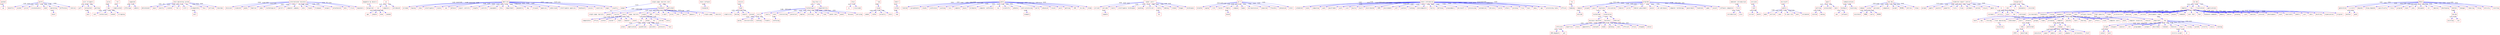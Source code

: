 strict digraph  {
	packed	 [color=red,
		fontname=courier,
		shape=box];
	go	 [color=red,
		fontname=courier,
		shape=box];
	packed -> go	 [color=blue,
		xlabel=0.03];
	worth	 [color=red,
		fontname=courier,
		shape=box];
	benefits	 [color=red,
		fontname=courier,
		shape=box];
	worth -> benefits	 [color=blue,
		xlabel=0.01];
	normal	 [color=red,
		fontname=courier,
		shape=box];
	worth -> normal	 [color=blue,
		xlabel=0.01];
	price	 [color=red,
		fontname=courier,
		shape=box];
	worth -> price	 [color=blue,
		xlabel=0.01];
	inconvenience	 [color=red,
		fontname=courier,
		shape=box];
	worth -> inconvenience	 [color=blue,
		xlabel=0.01];
	hand	 [color=red,
		fontname=courier,
		shape=box];
	worth -> hand	 [color=blue,
		xlabel=0.01];
	operating	 [color=red,
		fontname=courier,
		shape=box];
	worth -> operating	 [color=blue,
		xlabel=0.02];
	difference	 [color=red,
		fontname=courier,
		shape=box];
	worth -> difference	 [color=blue,
		xlabel=0.08];
	realize	 [color=red,
		fontname=courier,
		shape=box];
	worth -> realize	 [color=blue,
		xlabel=0.01];
	never	 [color=red,
		fontname=courier,
		shape=box];
	operating -> never	 [color=blue,
		xlabel=0.01];
	"wire strippers"	 [color=red,
		fontname=courier,
		shape=box];
	gift	 [color=red,
		fontname=courier,
		shape=box];
	"wire strippers" -> gift	 [color=blue,
		xlabel=0.01];
	presented	 [color=red,
		fontname=courier,
		shape=box];
	"wire strippers" -> presented	 [color=blue,
		xlabel=0.08];
	parting	 [color=red,
		fontname=courier,
		shape=box];
	"wire strippers" -> parting	 [color=blue,
		xlabel=0.01];
	pair	 [color=red,
		fontname=courier,
		shape=box];
	presented -> pair	 [color=blue,
		xlabel=0.06];
	wires	 [color=red,
		fontname=courier,
		shape=box];
	day	 [color=red,
		fontname=courier,
		shape=box];
	wires -> day	 [color=blue,
		xlabel=0.06];
	end	 [color=red,
		fontname=courier,
		shape=box];
	day -> end	 [color=blue,
		xlabel=0.04];
	technicians	 [color=red,
		fontname=courier,
		shape=box];
	day -> technicians	 [color=blue,
		xlabel=0.06];
	looked	 [color=red,
		fontname=courier,
		shape=box];
	day -> looked	 [color=blue,
		xlabel=0.05];
	stripping	 [color=red,
		fontname=courier,
		shape=box];
	day -> stripping	 [color=blue,
		xlabel=0.05];
	lot	 [color=red,
		fontname=courier,
		shape=box];
	complicated	 [color=red,
		fontname=courier,
		shape=box];
	lot -> complicated	 [color=blue,
		xlabel=0.07];
	supposed	 [color=red,
		fontname=courier,
		shape=box];
	offerings	 [color=red,
		fontname=courier,
		shape=box];
	supposed -> offerings	 [color=blue,
		xlabel=0.06];
	adhere	 [color=red,
		fontname=courier,
		shape=box];
	supposed -> adhere	 [color=blue,
		xlabel=0.07];
	"disk operating system"	 [color=red,
		fontname=courier,
		shape=box];
	determinant	 [color=red,
		fontname=courier,
		shape=box];
	"disk operating system" -> determinant	 [color=blue,
		xlabel=0.01];
	main	 [color=red,
		fontname=courier,
		shape=box];
	"disk operating system" -> main	 [color=blue,
		xlabel=0.1];
	mostly	 [color=red,
		fontname=courier,
		shape=box];
	"disk operating system" -> mostly	 [color=blue,
		xlabel=0.01];
	created	 [color=red,
		fontname=courier,
		shape=box];
	"disk operating system" -> created	 [color=blue,
		xlabel=0.01];
	"''let's"	 [color=red,
		fontname=courier,
		shape=box];
	"disk operating system" -> "''let's"	 [color=blue,
		xlabel=0.01];
	"life's"	 [color=red,
		fontname=courier,
		shape=box];
	"disk operating system" -> "life's"	 [color=blue,
		xlabel=0.01];
	incompatible	 [color=red,
		fontname=courier,
		shape=box];
	"disk operating system" -> incompatible	 [color=blue,
		xlabel=0.1];
	face	 [color=red,
		fontname=courier,
		shape=box];
	"disk operating system" -> face	 [color=blue,
		xlabel=0.01];
	william	 [color=red,
		fontname=courier,
		shape=box];
	"disk operating system" -> william	 [color=blue,
		xlabel=0.01];
	chairman	 [color=red,
		fontname=courier,
		shape=box];
	"disk operating system" -> chairman	 [color=blue,
		xlabel=0.01];
	well	 [color=red,
		fontname=courier,
		shape=box];
	incompatible -> well	 [color=blue,
		xlabel=0.03];
	"international business"	 [color=red,
		fontname=courier,
		shape=box];
	division	 [color=red,
		fontname=courier,
		shape=box];
	"international business" -> division	 [color=blue,
		xlabel=0.03];
	tinkered	 [color=red,
		fontname=courier,
		shape=box];
	"international business" -> tinkered	 [color=blue,
		xlabel=0.04];
	weeks	 [color=red,
		fontname=courier,
		shape=box];
	"international business" -> weeks	 [color=blue,
		xlabel=0.02];
	familiar	 [color=red,
		fontname=courier,
		shape=box];
	"international business" -> familiar	 [color=blue,
		xlabel=0.01];
	make	 [color=red,
		fontname=courier,
		shape=box];
	"international business" -> make	 [color=blue,
		xlabel=0.02];
	technological	 [color=red,
		fontname=courier,
		shape=box];
	"international business" -> technological	 [color=blue,
		xlabel=0.01];
	"world's"	 [color=red,
		fontname=courier,
		shape=box];
	"international business" -> "world's"	 [color=blue,
		xlabel=0.02];
	"computer company"	 [color=red,
		fontname=courier,
		shape=box];
	"international business" -> "computer company"	 [color=blue,
		xlabel=0.01];
	tale	 [color=red,
		fontname=courier,
		shape=box];
	"international business" -> tale	 [color=blue,
		xlabel=0.1];
	toyed	 [color=red,
		fontname=courier,
		shape=box];
	"international business" -> toyed	 [color=blue,
		xlabel=0.04];
	firepower	 [color=red,
		fontname=courier,
		shape=box];
	"international business" -> firepower	 [color=blue,
		xlabel=0.01];
	largest	 [color=red,
		fontname=courier,
		shape=box];
	"international business" -> largest	 [color=blue,
		xlabel=0.01];
	volunteered	 [color=red,
		fontname=courier,
		shape=box];
	"international business" -> volunteered	 [color=blue,
		xlabel=0.05];
	whir	 [color=red,
		fontname=courier,
		shape=box];
	"international business" -> whir	 [color=blue,
		xlabel=0.01];
	click	 [color=red,
		fontname=courier,
		shape=box];
	"international business" -> click	 [color=blue,
		xlabel=0.1];
	engineers	 [color=red,
		fontname=courier,
		shape=box];
	"international business" -> engineers	 [color=blue,
		xlabel=0.01];
	"megabite by david e"	 [color=red,
		fontname=courier,
		shape=box];
	bulgarian	 [color=red,
		fontname=courier,
		shape=box];
	"megabite by david e" -> bulgarian	 [color=blue,
		xlabel=0.11];
	pc	 [color=red,
		fontname=courier,
		shape=box];
	six	 [color=red,
		fontname=courier,
		shape=box];
	pc -> six	 [color=blue,
		xlabel=0.07];
	computers	 [color=red,
		fontname=courier,
		shape=box];
	pc -> computers	 [color=blue,
		xlabel=0.01];
	introduced	 [color=red,
		fontname=courier,
		shape=box];
	pc -> introduced	 [color=blue,
		xlabel=0.01];
	ago	 [color=red,
		fontname=courier,
		shape=box];
	six -> ago	 [color=blue,
		xlabel=0.07];
	people	 [color=red,
		fontname=courier,
		shape=box];
	six -> people	 [color=blue,
		xlabel=0.04];
	know	 [color=red,
		fontname=courier,
		shape=box];
	six -> know	 [color=blue,
		xlabel=0.06];
	needed	 [color=red,
		fontname=courier,
		shape=box];
	six -> needed	 [color=blue,
		xlabel=0.05];
	american	 [color=red,
		fontname=courier,
		shape=box];
	already	 [color=red,
		fontname=courier,
		shape=box];
	american -> already	 [color=blue,
		xlabel=0.02];
	hoping	 [color=red,
		fontname=courier,
		shape=box];
	american -> hoping	 [color=blue,
		xlabel=0.02];
	show	 [color=red,
		fontname=courier,
		shape=box];
	american -> show	 [color=blue,
		xlabel=0.02];
	intelligence	 [color=red,
		fontname=courier,
		shape=box];
	american -> intelligence	 [color=blue,
		xlabel=0.06];
	states	 [color=red,
		fontname=courier,
		shape=box];
	american -> states	 [color=blue,
		xlabel=0.02];
	see	 [color=red,
		fontname=courier,
		shape=box];
	american -> see	 [color=blue,
		xlabel=0.02];
	defense	 [color=red,
		fontname=courier,
		shape=box];
	american -> defense	 [color=blue,
		xlabel=0.03];
	"export controls"	 [color=red,
		fontname=courier,
		shape=box];
	american -> "export controls"	 [color=blue,
		xlabel=0.05];
	lengths	 [color=red,
		fontname=courier,
		shape=box];
	american -> lengths	 [color=blue,
		xlabel=0.03];
	controls	 [color=red,
		fontname=courier,
		shape=box];
	american -> controls	 [color=blue,
		xlabel=0.03];
	equipment	 [color=red,
		fontname=courier,
		shape=box];
	american -> equipment	 [color=blue,
		xlabel=0.03];
	bloc	 [color=red,
		fontname=courier,
		shape=box];
	american -> bloc	 [color=blue,
		xlabel=0.05];
	department	 [color=red,
		fontname=courier,
		shape=box];
	american -> department	 [color=blue,
		xlabel=0.24];
	meanwhile	 [color=red,
		fontname=courier,
		shape=box];
	american -> meanwhile	 [color=blue,
		xlabel=0.02];
	may	 [color=red,
		fontname=courier,
		shape=box];
	american -> may	 [color=blue,
		xlabel=0.04];
	relaxed	 [color=red,
		fontname=courier,
		shape=box];
	american -> relaxed	 [color=blue,
		xlabel=0.14];
	agencies	 [color=red,
		fontname=courier,
		shape=box];
	american -> agencies	 [color=blue,
		xlabel=0.03];
	understand	 [color=red,
		fontname=courier,
		shape=box];
	american -> understand	 [color=blue,
		xlabel=0.03];
	"intelligence agencies"	 [color=red,
		fontname=courier,
		shape=box];
	american -> "intelligence agencies"	 [color=blue,
		xlabel=0.03];
	handiwork	 [color=red,
		fontname=courier,
		shape=box];
	american -> handiwork	 [color=blue,
		xlabel=0.03];
	assess	 [color=red,
		fontname=courier,
		shape=box];
	american -> assess	 [color=blue,
		xlabel=0.03];
	countries	 [color=red,
		fontname=courier,
		shape=box];
	american -> countries	 [color=blue,
		xlabel=0.02];
	eager	 [color=red,
		fontname=courier,
		shape=box];
	american -> eager	 [color=blue,
		xlabel=0.03];
	usually	 [color=red,
		fontname=courier,
		shape=box];
	american -> usually	 [color=blue,
		xlabel=0.02];
	"single page reprints ever"	 [color=red,
		fontname=courier,
		shape=box];
	sanger	 [color=red,
		fontname=courier,
		shape=box];
	"single page reprints ever" -> sanger	 [color=blue,
		xlabel=0.12];
	facebook	 [color=red,
		fontname=courier,
		shape=box];
	"single page reprints ever" -> facebook	 [color=blue,
		xlabel=0.1];
	published	 [color=red,
		fontname=courier,
		shape=box];
	"single page reprints ever" -> published	 [color=blue,
		xlabel=0.09];
	"single page reprints"	 [color=red,
		fontname=courier,
		shape=box];
	sanger -> "single page reprints"	 [color=blue,
		xlabel=0.1];
	google	 [color=red,
		fontname=courier,
		shape=box];
	facebook -> google	 [color=blue,
		xlabel=0.07];
	twitter	 [color=red,
		fontname=courier,
		shape=box];
	facebook -> twitter	 [color=blue,
		xlabel=0.06];
	share	 [color=red,
		fontname=courier,
		shape=box];
	facebook -> share	 [color=blue,
		xlabel=0.08];
	"page reprints"	 [color=red,
		fontname=courier,
		shape=box];
	facebook -> "page reprints"	 [color=blue,
		xlabel=0.07];
	single	 [color=red,
		fontname=courier,
		shape=box];
	facebook -> single	 [color=blue,
		xlabel=0.07];
	1987	 [color=red,
		fontname=courier,
		shape=box];
	facebook -> 1987	 [color=blue,
		xlabel=0.05];
	since	 [color=red,
		fontname=courier,
		shape=box];
	facebook -> since	 [color=blue,
		xlabel=0.04];
	"e-mail"	 [color=red,
		fontname=courier,
		shape=box];
	facebook -> "e-mail"	 [color=blue,
		xlabel=0.05];
	print	 [color=red,
		fontname=courier,
		shape=box];
	facebook -> print	 [color=blue,
		xlabel=0.06];
	ever	 [color=red,
		fontname=courier,
		shape=box];
	facebook -> ever	 [color=blue,
		xlabel=0.06];
	march	 [color=red,
		fontname=courier,
		shape=box];
	facebook -> march	 [color=blue,
		xlabel=0.05];
	appears	 [color=red,
		fontname=courier,
		shape=box];
	facebook -> appears	 [color=blue,
		xlabel=0.01];
	11	 [color=red,
		fontname=courier,
		shape=box];
	facebook -> 11	 [color=blue,
		xlabel=0.05];
	"single page"	 [color=red,
		fontname=courier,
		shape=box];
	facebook -> "single page"	 [color=blue,
		xlabel=0.09];
	reprints	 [color=red,
		fontname=courier,
		shape=box];
	facebook -> reprints	 [color=blue,
		xlabel=0.07];
	compatibles	 [color=red,
		fontname=courier,
		shape=box];
	share -> compatibles	 [color=blue,
		xlabel=0.02];
	office	 [color=red,
		fontname=courier,
		shape=box];
	share -> office	 [color=blue,
		xlabel=0.02];
	within	 [color=red,
		fontname=courier,
		shape=box];
	share -> within	 [color=blue,
		xlabel=0.02];
	"couldn't"	 [color=red,
		fontname=courier,
		shape=box];
	share -> "couldn't"	 [color=blue,
		xlabel=0.01];
	least	 [color=red,
		fontname=courier,
		shape=box];
	share -> least	 [color=blue,
		xlabel=0.01];
	however	 [color=red,
		fontname=courier,
		shape=box];
	share -> however	 [color=blue,
		xlabel=0.01];
	could	 [color=red,
		fontname=courier,
		shape=box];
	share -> could	 [color=blue,
		xlabel=0.01];
	set	 [color=red,
		fontname=courier,
		shape=box];
	single -> set	 [color=blue,
		xlabel=0.01];
	known	 [color=red,
		fontname=courier,
		shape=box];
	single -> known	 [color=blue,
		xlabel=0.07];
	bit	 [color=red,
		fontname=courier,
		shape=box];
	single -> bit	 [color=blue,
		xlabel=0.01];
	called	 [color=red,
		fontname=courier,
		shape=box];
	single -> called	 [color=blue,
		xlabel=0.01];
	every	 [color=red,
		fontname=courier,
		shape=box];
	single -> every	 [color=blue,
		xlabel=0.01];
	"share software"	 [color=red,
		fontname=courier,
		shape=box];
	standards	 [color=red,
		fontname=courier,
		shape=box];
	"share software" -> standards	 [color=blue,
		xlabel=0.09];
	plans	 [color=red,
		fontname=courier,
		shape=box];
	set -> plans	 [color=blue,
		xlabel=0.01];
	application	 [color=red,
		fontname=courier,
		shape=box];
	known -> application	 [color=blue,
		xlabel=0.06];
	guidelines	 [color=red,
		fontname=courier,
		shape=box];
	known -> guidelines	 [color=blue,
		xlabel=0.06];
	possible	 [color=red,
		fontname=courier,
		shape=box];
	known -> possible	 [color=blue,
		xlabel=0.04];
	protocols	 [color=red,
		fontname=courier,
		shape=box];
	known -> protocols	 [color=blue,
		xlabel=0.06];
	last	 [color=red,
		fontname=courier,
		shape=box];
	known -> last	 [color=blue,
		xlabel=0.02];
	insists	 [color=red,
		fontname=courier,
		shape=box];
	high	 [color=red,
		fontname=courier,
		shape=box];
	insists -> high	 [color=blue,
		xlabel=0.05];
	simplicity	 [color=red,
		fontname=courier,
		shape=box];
	high -> simplicity	 [color=blue,
		xlabel=0.05];
	moving	 [color=red,
		fontname=courier,
		shape=box];
	high -> moving	 [color=blue,
		xlabel=0.04];
	toward	 [color=red,
		fontname=courier,
		shape=box];
	high -> toward	 [color=blue,
		xlabel=0.03];
	ground	 [color=red,
		fontname=courier,
		shape=box];
	high -> ground	 [color=blue,
		xlabel=0.05];
	"big blue vs"	 [color=red,
		fontname=courier,
		shape=box];
	technologist	 [color=red,
		fontname=courier,
		shape=box];
	"big blue vs" -> technologist	 [color=blue,
		xlabel=0.01];
	compatibility	 [color=red,
		fontname=courier,
		shape=box];
	"big blue vs" -> compatibility	 [color=blue,
		xlabel=0.12];
	jerry	 [color=red,
		fontname=courier,
		shape=box];
	technologist -> jerry	 [color=blue,
		xlabel=0.08];
	really	 [color=red,
		fontname=courier,
		shape=box];
	technologist -> really	 [color=blue,
		xlabel=0.01];
	even	 [color=red,
		fontname=courier,
		shape=box];
	technologist -> even	 [color=blue,
		xlabel=0.01];
	interesting	 [color=red,
		fontname=courier,
		shape=box];
	technologist -> interesting	 [color=blue,
		xlabel=0.01];
	potential	 [color=red,
		fontname=courier,
		shape=box];
	technologist -> potential	 [color=blue,
		xlabel=0.01];
	kaplan	 [color=red,
		fontname=courier,
		shape=box];
	technologist -> kaplan	 [color=blue,
		xlabel=0.01];
	stifling	 [color=red,
		fontname=courier,
		shape=box];
	technologist -> stifling	 [color=blue,
		xlabel=0.01];
	get	 [color=red,
		fontname=courier,
		shape=box];
	technologist -> get	 [color=blue,
		xlabel=0.01];
	time	 [color=red,
		fontname=courier,
		shape=box];
	technologist -> time	 [color=blue,
		xlabel=0.01];
	"spend time"	 [color=red,
		fontname=courier,
		shape=box];
	technologist -> "spend time"	 [color=blue,
		xlabel=0.01];
	spend	 [color=red,
		fontname=courier,
		shape=box];
	technologist -> spend	 [color=blue,
		xlabel=0.01];
	"''because"	 [color=red,
		fontname=courier,
		shape=box];
	technologist -> "''because"	 [color=blue,
		xlabel=0.01];
	worrying	 [color=red,
		fontname=courier,
		shape=box];
	technologist -> worrying	 [color=blue,
		xlabel=0.01];
	blue	 [color=red,
		fontname=courier,
		shape=box];
	vs	 [color=red,
		fontname=courier,
		shape=box];
	blue -> vs	 [color=blue,
		xlabel=0.07];
	crossroads	 [color=red,
		fontname=courier,
		shape=box];
	blue -> crossroads	 [color=blue,
		xlabel=0.07];
	murky	 [color=red,
		fontname=courier,
		shape=box];
	jerry -> murky	 [color=blue,
		xlabel=0.01];
	distinctions	 [color=red,
		fontname=courier,
		shape=box];
	jerry -> distinctions	 [color=blue,
		xlabel=0.01];
	nothing	 [color=red,
		fontname=courier,
		shape=box];
	jerry -> nothing	 [color=blue,
		xlabel=0.01];
	trouble	 [color=red,
		fontname=courier,
		shape=box];
	jerry -> trouble	 [color=blue,
		xlabel=0.01];
	confusing	 [color=red,
		fontname=courier,
		shape=box];
	even -> confusing	 [color=blue,
		xlabel=0.04];
	"''one"	 [color=red,
		fontname=courier,
		shape=box];
	large	 [color=red,
		fontname=courier,
		shape=box];
	"''one" -> large	 [color=blue,
		xlabel=0.04];
	woman	 [color=red,
		fontname=courier,
		shape=box];
	large -> woman	 [color=blue,
		xlabel=0.06];
	rather	 [color=red,
		fontname=courier,
		shape=box];
	large -> rather	 [color=blue,
		xlabel=0.04];
	actually	 [color=red,
		fontname=courier,
		shape=box];
	large -> actually	 [color=blue,
		xlabel=0.05];
	tools	 [color=red,
		fontname=courier,
		shape=box];
	large -> tools	 [color=blue,
		xlabel=0.06];
	"didn't"	 [color=red,
		fontname=courier,
		shape=box];
	either	 [color=red,
		fontname=courier,
		shape=box];
	"didn't" -> either	 [color=blue,
		xlabel=0.01];
	had	 [color=red,
		fontname=courier,
		shape=box];
	either -> had	 [color=blue,
		xlabel=0.06];
	gates	 [color=red,
		fontname=courier,
		shape=box];
	limited	 [color=red,
		fontname=courier,
		shape=box];
	gates -> limited	 [color=blue,
		xlabel=0.01];
	spreadsheets	 [color=red,
		fontname=courier,
		shape=box];
	gates -> spreadsheets	 [color=blue,
		xlabel=0.01];
	chunks	 [color=red,
		fontname=courier,
		shape=box];
	gates -> chunks	 [color=blue,
		xlabel=0.02];
	conference	 [color=red,
		fontname=courier,
		shape=box];
	gates -> conference	 [color=blue,
		xlabel=0.01];
	working	 [color=red,
		fontname=courier,
		shape=box];
	gates -> working	 [color=blue,
		xlabel=0.01];
	less	 [color=red,
		fontname=courier,
		shape=box];
	gates -> less	 [color=blue,
		xlabel=0.02];
	complex	 [color=red,
		fontname=courier,
		shape=box];
	gates -> complex	 [color=blue,
		xlabel=0.01];
	bases	 [color=red,
		fontname=courier,
		shape=box];
	gates -> bases	 [color=blue,
		xlabel=0.01];
	kilobytes	 [color=red,
		fontname=courier,
		shape=box];
	gates -> kilobytes	 [color=blue,
		xlabel=0.02];
	"computer conference"	 [color=red,
		fontname=courier,
		shape=box];
	gates -> "computer conference"	 [color=blue,
		xlabel=0.01];
	run	 [color=red,
		fontname=courier,
		shape=box];
	gates -> run	 [color=blue,
		xlabel=0.03];
	scientific	 [color=red,
		fontname=courier,
		shape=box];
	gates -> scientific	 [color=blue,
		xlabel=0.01];
	phoenix	 [color=red,
		fontname=courier,
		shape=box];
	gates -> phoenix	 [color=blue,
		xlabel=0.02];
	"word processing"	 [color=red,
		fontname=courier,
		shape=box];
	gates -> "word processing"	 [color=blue,
		xlabel=0.01];
	world	 [color=red,
		fontname=courier,
		shape=box];
	gates -> world	 [color=blue,
		xlabel=0.02];
	advanced	 [color=red,
		fontname=courier,
		shape=box];
	gates -> advanced	 [color=blue,
		xlabel=0.04];
	recent	 [color=red,
		fontname=courier,
		shape=box];
	gates -> recent	 [color=blue,
		xlabel=0.01];
	word	 [color=red,
		fontname=courier,
		shape=box];
	gates -> word	 [color=blue,
		xlabel=0.01];
	getting	 [color=red,
		fontname=courier,
		shape=box];
	gates -> getting	 [color=blue,
		xlabel=0.01];
	640	 [color=red,
		fontname=courier,
		shape=box];
	gates -> 640	 [color=blue,
		xlabel=0.01];
	"-ms-dos"	 [color=red,
		fontname=courier,
		shape=box];
	gates -> "-ms-dos"	 [color=blue,
		xlabel=0.12];
	steam	 [color=red,
		fontname=courier,
		shape=box];
	gates -> steam	 [color=blue,
		xlabel=0.02];
	example	 [color=red,
		fontname=courier,
		shape=box];
	"word processing" -> example	 [color=blue,
		xlabel=0.09];
	"''power users''"	 [color=red,
		fontname=courier,
		shape=box];
	arrival	 [color=red,
		fontname=courier,
		shape=box];
	"''power users''" -> arrival	 [color=blue,
		xlabel=0.01];
	welcome	 [color=red,
		fontname=courier,
		shape=box];
	"''power users''" -> welcome	 [color=blue,
		xlabel=0.01];
	limits	 [color=red,
		fontname=courier,
		shape=box];
	"''power users''" -> limits	 [color=blue,
		xlabel=0.01];
	"intelligence techniques"	 [color=red,
		fontname=courier,
		shape=box];
	"''power users''" -> "intelligence techniques"	 [color=blue,
		xlabel=0.01];
	pushing	 [color=red,
		fontname=courier,
		shape=box];
	"''power users''" -> pushing	 [color=blue,
		xlabel=0.01];
	artificial	 [color=red,
		fontname=courier,
		shape=box];
	"''power users''" -> artificial	 [color=blue,
		xlabel=0.01];
	likely	 [color=red,
		fontname=courier,
		shape=box];
	"''power users''" -> likely	 [color=blue,
		xlabel=0.09];
	making	 [color=red,
		fontname=courier,
		shape=box];
	"''power users''" -> making	 [color=blue,
		xlabel=0.07];
	linked	 [color=red,
		fontname=courier,
		shape=box];
	"''power users''" -> linked	 [color=blue,
		xlabel=0.01];
	bigger	 [color=red,
		fontname=courier,
		shape=box];
	"''power users''" -> bigger	 [color=blue,
		xlabel=0.01];
	techniques	 [color=red,
		fontname=courier,
		shape=box];
	"''power users''" -> techniques	 [color=blue,
		xlabel=0.01];
	capable	 [color=red,
		fontname=courier,
		shape=box];
	welcome -> capable	 [color=blue,
		xlabel=0.01];
	far	 [color=red,
		fontname=courier,
		shape=box];
	likely -> far	 [color=blue,
		xlabel=0.03];
	"pc's"	 [color=red,
		fontname=courier,
		shape=box];
	breathe	 [color=red,
		fontname=courier,
		shape=box];
	"pc's" -> breathe	 [color=blue,
		xlabel=0.01];
	aging	 [color=red,
		fontname=courier,
		shape=box];
	"pc's" -> aging	 [color=blue,
		xlabel=0.01];
	life	 [color=red,
		fontname=courier,
		shape=box];
	"pc's" -> life	 [color=blue,
		xlabel=0.01];
	faster	 [color=red,
		fontname=courier,
		shape=box];
	"pc's" -> faster	 [color=blue,
		xlabel=0.01];
	family	 [color=red,
		fontname=courier,
		shape=box];
	"pc's" -> family	 [color=blue,
		xlabel=0.09];
	company	 [color=red,
		fontname=courier,
		shape=box];
	"pc's" -> company	 [color=blue,
		xlabel=0.01];
	hopes	 [color=red,
		fontname=courier,
		shape=box];
	"pc's" -> hopes	 [color=blue,
		xlabel=0.01];
	microprocessor	 [color=red,
		fontname=courier,
		shape=box];
	"pc's" -> microprocessor	 [color=blue,
		xlabel=0.01];
	expected	 [color=red,
		fontname=courier,
		shape=box];
	"pc's" -> expected	 [color=blue,
		xlabel=0.01];
	flexible	 [color=red,
		fontname=courier,
		shape=box];
	"pc's" -> flexible	 [color=blue,
		xlabel=0.01];
	announced	 [color=red,
		fontname=courier,
		shape=box];
	"pc's" -> announced	 [color=blue,
		xlabel=0.01];
	intel	 [color=red,
		fontname=courier,
		shape=box];
	"pc's" -> intel	 [color=blue,
		xlabel=0.01];
	based	 [color=red,
		fontname=courier,
		shape=box];
	family -> based	 [color=blue,
		xlabel=0.05];
	"share information"	 [color=red,
		fontname=courier,
		shape=box];
	scheduled	 [color=red,
		fontname=courier,
		shape=box];
	"share information" -> scheduled	 [color=blue,
		xlabel=0.03];
	tasks	 [color=red,
		fontname=courier,
		shape=box];
	"share information" -> tasks	 [color=blue,
		xlabel=0.03];
	computing	 [color=red,
		fontname=courier,
		shape=box];
	"share information" -> computing	 [color=blue,
		xlabel=0.02];
	wash	 [color=red,
		fontname=courier,
		shape=box];
	"share information" -> wash	 [color=blue,
		xlabel=0.05];
	mainframes	 [color=red,
		fontname=courier,
		shape=box];
	"share information" -> mainframes	 [color=blue,
		xlabel=0.02];
	work	 [color=red,
		fontname=courier,
		shape=box];
	"share information" -> work	 [color=blue,
		xlabel=0.04];
	size	 [color=red,
		fontname=courier,
		shape=box];
	"share information" -> size	 [color=blue,
		xlabel=0.03];
	busily	 [color=red,
		fontname=courier,
		shape=box];
	"share information" -> busily	 [color=blue,
		xlabel=0.03];
	built	 [color=red,
		fontname=courier,
		shape=box];
	"share information" -> built	 [color=blue,
		xlabel=0.03];
	distributed	 [color=red,
		fontname=courier,
		shape=box];
	"share information" -> distributed	 [color=blue,
		xlabel=0.04];
	1989	 [color=red,
		fontname=courier,
		shape=box];
	"share information" -> 1989	 [color=blue,
		xlabel=0.03];
	environment	 [color=red,
		fontname=courier,
		shape=box];
	"share information" -> environment	 [color=blue,
		xlabel=0.02];
	call	 [color=red,
		fontname=courier,
		shape=box];
	"share information" -> call	 [color=blue,
		xlabel=0.02];
	useless	 [color=red,
		fontname=courier,
		shape=box];
	"share information" -> useless	 [color=blue,
		xlabel=0.02];
	farming	 [color=red,
		fontname=courier,
		shape=box];
	"share information" -> farming	 [color=blue,
		xlabel=0.03];
	minicomputers	 [color=red,
		fontname=courier,
		shape=box];
	"share information" -> minicomputers	 [color=blue,
		xlabel=0.02];
	fairly	 [color=red,
		fontname=courier,
		shape=box];
	"share information" -> fairly	 [color=blue,
		xlabel=0.04];
	bellevue	 [color=red,
		fontname=courier,
		shape=box];
	"share information" -> bellevue	 [color=blue,
		xlabel=0.02];
	programmers	 [color=red,
		fontname=courier,
		shape=box];
	"share information" -> programmers	 [color=blue,
		xlabel=0.02];
	"microsoft's"	 [color=red,
		fontname=courier,
		shape=box];
	"share information" -> "microsoft's"	 [color=blue,
		xlabel=0.16];
	processing	 [color=red,
		fontname=courier,
		shape=box];
	"share information" -> processing	 [color=blue,
		xlabel=0.02];
	automation	 [color=red,
		fontname=courier,
		shape=box];
	"share information" -> automation	 [color=blue,
		xlabel=0.02];
	delivery	 [color=red,
		fontname=courier,
		shape=box];
	"share information" -> delivery	 [color=blue,
		xlabel=0.05];
	words	 [color=red,
		fontname=courier,
		shape=box];
	"share information" -> words	 [color=blue,
		xlabel=0.05];
	others	 [color=red,
		fontname=courier,
		shape=box];
	"share information" -> others	 [color=blue,
		xlabel=0.02];
	picking	 [color=red,
		fontname=courier,
		shape=box];
	"share information" -> picking	 [color=blue,
		xlabel=0.03];
	true	 [color=red,
		fontname=courier,
		shape=box];
	"share information" -> true	 [color=blue,
		xlabel=0.04];
	must	 [color=red,
		fontname=courier,
		shape=box];
	"share information" -> must	 [color=blue,
		xlabel=0.02];
	many	 [color=red,
		fontname=courier,
		shape=box];
	"share information" -> many	 [color=blue,
		xlabel=0.01];
	age	 [color=red,
		fontname=courier,
		shape=box];
	"share information" -> age	 [color=blue,
		xlabel=0.04];
	"processing tasks"	 [color=red,
		fontname=courier,
		shape=box];
	"share information" -> "processing tasks"	 [color=blue,
		xlabel=0.02];
	offices	 [color=red,
		fontname=courier,
		shape=box];
	"share information" -> offices	 [color=blue,
		xlabel=0.02];
	fix	 [color=red,
		fontname=courier,
		shape=box];
	humming	 [color=red,
		fontname=courier,
		shape=box];
	fix -> humming	 [color=blue,
		xlabel=0.06];
	programs	 [color=red,
		fontname=courier,
		shape=box];
	impose	 [color=red,
		fontname=courier,
		shape=box];
	programs -> impose	 [color=blue,
		xlabel=0.02];
	played	 [color=red,
		fontname=courier,
		shape=box];
	programs -> played	 [color=blue,
		xlabel=0.01];
	years	 [color=red,
		fontname=courier,
		shape=box];
	programs -> years	 [color=blue,
		xlabel=0.01];
	machines	 [color=red,
		fontname=courier,
		shape=box];
	programs -> machines	 [color=blue,
		xlabel=0.01];
	discipline	 [color=red,
		fontname=courier,
		shape=box];
	programs -> discipline	 [color=blue,
		xlabel=0.01];
	federal	 [color=red,
		fontname=courier,
		shape=box];
	programs -> federal	 [color=blue,
		xlabel=0.01];
	write	 [color=red,
		fontname=courier,
		shape=box];
	programs -> write	 [color=blue,
		xlabel=0.01];
	"federal government"	 [color=red,
		fontname=courier,
		shape=box];
	programs -> "federal government"	 [color=blue,
		xlabel=0.01];
	easier	 [color=red,
		fontname=courier,
		shape=box];
	programs -> easier	 [color=blue,
		xlabel=0.01];
	"cat-and-mouse"	 [color=red,
		fontname=courier,
		shape=box];
	programs -> "cat-and-mouse"	 [color=blue,
		xlabel=0.01];
	"computer technology"	 [color=red,
		fontname=courier,
		shape=box];
	programs -> "computer technology"	 [color=blue,
		xlabel=0.01];
	government	 [color=red,
		fontname=courier,
		shape=box];
	programs -> government	 [color=blue,
		xlabel=0.01];
	hundreds	 [color=red,
		fontname=courier,
		shape=box];
	programs -> hundreds	 [color=blue,
		xlabel=0.09];
	game	 [color=red,
		fontname=courier,
		shape=box];
	programs -> game	 [color=blue,
		xlabel=0.01];
	soviet	 [color=red,
		fontname=courier,
		shape=box];
	programs -> soviet	 [color=blue,
		xlabel=0.01];
	"software companies"	 [color=red,
		fontname=courier,
		shape=box];
	programs -> "software companies"	 [color=blue,
		xlabel=0.01];
	outside	 [color=red,
		fontname=courier,
		shape=box];
	impose -> outside	 [color=blue,
		xlabel=0.01];
	technology	 [color=red,
		fontname=courier,
		shape=box];
	machines -> technology	 [color=blue,
		xlabel=0.01];
	corporation	 [color=red,
		fontname=courier,
		shape=box];
	machines -> corporation	 [color=blue,
		xlabel=0.1];
	"business machines"	 [color=red,
		fontname=courier,
		shape=box];
	corporation -> "business machines"	 [color=blue,
		xlabel=0.11];
	business	 [color=red,
		fontname=courier,
		shape=box];
	corporation -> business	 [color=blue,
		xlabel=0.07];
	endorsed	 [color=red,
		fontname=courier,
		shape=box];
	corporation -> endorsed	 [color=blue,
		xlabel=0.1];
	officials	 [color=red,
		fontname=courier,
		shape=box];
	business -> officials	 [color=blue,
		xlabel=0.01];
	expertise	 [color=red,
		fontname=courier,
		shape=box];
	business -> expertise	 [color=blue,
		xlabel=0.01];
	story	 [color=red,
		fontname=courier,
		shape=box];
	business -> story	 [color=blue,
		xlabel=0.01];
	apparently	 [color=red,
		fontname=courier,
		shape=box];
	business -> apparently	 [color=blue,
		xlabel=0.01];
	evaluate	 [color=red,
		fontname=courier,
		shape=box];
	business -> evaluate	 [color=blue,
		xlabel=0.01];
	hands	 [color=red,
		fontname=courier,
		shape=box];
	business -> hands	 [color=blue,
		xlabel=0.05];
	warming	 [color=red,
		fontname=courier,
		shape=box];
	business -> warming	 [color=blue,
		xlabel=0.01];
	case	 [color=red,
		fontname=courier,
		shape=box];
	business -> case	 [color=blue,
		xlabel=0.01];
	official	 [color=red,
		fontname=courier,
		shape=box];
	business -> official	 [color=blue,
		xlabel=0.01];
	drive	 [color=red,
		fontname=courier,
		shape=box];
	business -> drive	 [color=blue,
		xlabel=0.01];
	shipped	 [color=red,
		fontname=courier,
		shape=box];
	business -> shipped	 [color=blue,
		xlabel=0.01];
	senior	 [color=red,
		fontname=courier,
		shape=box];
	business -> senior	 [color=blue,
		xlabel=0.01];
	"200-megabyte"	 [color=red,
		fontname=courier,
		shape=box];
	officials -> "200-megabyte"	 [color=blue,
		xlabel=0.01];
	got	 [color=red,
		fontname=courier,
		shape=box];
	officials -> got	 [color=blue,
		xlabel=0.01];
	"imminent introduction"	 [color=red,
		fontname=courier,
		shape=box];
	first	 [color=red,
		fontname=courier,
		shape=box];
	"imminent introduction" -> first	 [color=blue,
		xlabel=0.06];
	introduction	 [color=red,
		fontname=courier,
		shape=box];
	first -> introduction	 [color=blue,
		xlabel=0.04];
	also	 [color=red,
		fontname=courier,
		shape=box];
	first -> also	 [color=blue,
		xlabel=0.01];
	versions	 [color=red,
		fontname=courier,
		shape=box];
	next	 [color=red,
		fontname=courier,
		shape=box];
	versions -> next	 [color=blue,
		xlabel=0.05];
	current	 [color=red,
		fontname=courier,
		shape=box];
	next -> current	 [color=blue,
		xlabel=0.05];
	month	 [color=red,
		fontname=courier,
		shape=box];
	next -> month	 [color=blue,
		xlabel=0.03];
	microsoft	 [color=red,
		fontname=courier,
		shape=box];
	public	 [color=red,
		fontname=courier,
		shape=box];
	microsoft -> public	 [color=blue,
		xlabel=0.05];
	made	 [color=red,
		fontname=courier,
		shape=box];
	public -> made	 [color=blue,
		xlabel=0.06];
	million	 [color=red,
		fontname=courier,
		shape=box];
	public -> million	 [color=blue,
		xlabel=0.03];
	year	 [color=red,
		fontname=courier,
		shape=box];
	public -> year	 [color=blue,
		xlabel=0.05];
	"31-year-old"	 [color=red,
		fontname=courier,
		shape=box];
	public -> "31-year-old"	 [color=blue,
		xlabel=0.03];
	went	 [color=red,
		fontname=courier,
		shape=box];
	public -> went	 [color=blue,
		xlabel=0.05];
	estimated	 [color=red,
		fontname=courier,
		shape=box];
	public -> estimated	 [color=blue,
		xlabel=0.04];
	apart	 [color=red,
		fontname=courier,
		shape=box];
	pulling	 [color=red,
		fontname=courier,
		shape=box];
	apart -> pulling	 [color=blue,
		xlabel=0.07];
	astonished	 [color=red,
		fontname=courier,
		shape=box];
	apart -> astonished	 [color=blue,
		xlabel=0.01];
	bare	 [color=red,
		fontname=courier,
		shape=box];
	apart -> bare	 [color=blue,
		xlabel=0.01];
	started	 [color=red,
		fontname=courier,
		shape=box];
	pulling -> started	 [color=blue,
		xlabel=0.05];
	taking	 [color=red,
		fontname=courier,
		shape=box];
	pulling -> taking	 [color=blue,
		xlabel=0.05];
	communications	 [color=red,
		fontname=courier,
		shape=box];
	hardware	 [color=red,
		fontname=courier,
		shape=box];
	communications -> hardware	 [color=blue,
		xlabel=0.08];
	involving	 [color=red,
		fontname=courier,
		shape=box];
	communications -> involving	 [color=blue,
		xlabel=0.06];
	was	 [color=red,
		fontname=courier,
		shape=box];
	hardware -> was	 [color=blue,
		xlabel=0.01];
	software	 [color=red,
		fontname=courier,
		shape=box];
	hardware -> software	 [color=blue,
		xlabel=0.1];
	"new dos"	 [color=red,
		fontname=courier,
		shape=box];
	compaq	 [color=red,
		fontname=courier,
		shape=box];
	"new dos" -> compaq	 [color=blue,
		xlabel=0.01];
	using	 [color=red,
		fontname=courier,
		shape=box];
	"new dos" -> using	 [color=blue,
		xlabel=0.02];
	personal	 [color=red,
		fontname=courier,
		shape=box];
	"new dos" -> personal	 [color=blue,
		xlabel=0.01];
	companies	 [color=red,
		fontname=courier,
		shape=box];
	"new dos" -> companies	 [color=blue,
		xlabel=0.09];
	except	 [color=red,
		fontname=courier,
		shape=box];
	"new dos" -> except	 [color=blue,
		xlabel=0.01];
	80386	 [color=red,
		fontname=courier,
		shape=box];
	"new dos" -> 80386	 [color=blue,
		xlabel=0.01];
	entries	 [color=red,
		fontname=courier,
		shape=box];
	"new dos" -> entries	 [color=blue,
		xlabel=0.01];
	chips	 [color=red,
		fontname=courier,
		shape=box];
	"new dos" -> chips	 [color=blue,
		xlabel=0.01];
	existence	 [color=red,
		fontname=courier,
		shape=box];
	using -> existence	 [color=blue,
		xlabel=0.01];
	8088	 [color=red,
		fontname=courier,
		shape=box];
	using -> 8088	 [color=blue,
		xlabel=0.01];
	early	 [color=red,
		fontname=courier,
		shape=box];
	using -> early	 [color=blue,
		xlabel=0.01];
	80286	 [color=red,
		fontname=courier,
		shape=box];
	using -> 80286	 [color=blue,
		xlabel=0.01];
	"elaborate export control"	 [color=red,
		fontname=courier,
		shape=box];
	europe	 [color=red,
		fontname=courier,
		shape=box];
	"elaborate export control" -> europe	 [color=blue,
		xlabel=0.12];
	apple	 [color=red,
		fontname=courier,
		shape=box];
	"elaborate export control" -> apple	 [color=blue,
		xlabel=0.01];
	eastern	 [color=red,
		fontname=courier,
		shape=box];
	"elaborate export control" -> eastern	 [color=blue,
		xlabel=0.01];
	powerful	 [color=red,
		fontname=courier,
		shape=box];
	"elaborate export control" -> powerful	 [color=blue,
		xlabel=0.01];
	lists	 [color=red,
		fontname=courier,
		shape=box];
	"elaborate export control" -> lists	 [color=blue,
		xlabel=0.02];
	slips	 [color=red,
		fontname=courier,
		shape=box];
	"elaborate export control" -> slips	 [color=blue,
		xlabel=0.01];
	attempts	 [color=red,
		fontname=courier,
		shape=box];
	"elaborate export control" -> attempts	 [color=blue,
		xlabel=0.02];
	united	 [color=red,
		fontname=courier,
		shape=box];
	"elaborate export control" -> united	 [color=blue,
		xlabel=0.01];
	insure	 [color=red,
		fontname=courier,
		shape=box];
	"elaborate export control" -> insure	 [color=blue,
		xlabel=0.01];
	"apple ii"	 [color=red,
		fontname=courier,
		shape=box];
	"elaborate export control" -> "apple ii"	 [color=blue,
		xlabel=0.02];
	ii	 [color=red,
		fontname=courier,
		shape=box];
	"elaborate export control" -> ii	 [color=blue,
		xlabel=0.02];
	bulgarians	 [color=red,
		fontname=courier,
		shape=box];
	did	 [color=red,
		fontname=courier,
		shape=box];
	bulgarians -> did	 [color=blue,
		xlabel=0.07];
	"''a"	 [color=red,
		fontname=courier,
		shape=box];
	bulgarians -> "''a"	 [color=blue,
		xlabel=0.01];
	anonymity	 [color=red,
		fontname=courier,
		shape=box];
	bulgarians -> anonymity	 [color=blue,
		xlabel=0.01];
	insisted	 [color=red,
		fontname=courier,
		shape=box];
	bulgarians -> insisted	 [color=blue,
		xlabel=0.01];
	customers	 [color=red,
		fontname=courier,
		shape=box];
	did -> customers	 [color=blue,
		xlabel=0.04];
	service	 [color=red,
		fontname=courier,
		shape=box];
	did -> service	 [color=blue,
		xlabel=0.04];
	later	 [color=red,
		fontname=courier,
		shape=box];
	did -> later	 [color=blue,
		xlabel=0.03];
	two	 [color=red,
		fontname=courier,
		shape=box];
	did -> two	 [color=blue,
		xlabel=0.06];
	continued	 [color=red,
		fontname=courier,
		shape=box];
	did -> continued	 [color=blue,
		xlabel=0.06];
	"ms-dos"	 [color=red,
		fontname=courier,
		shape=box];
	impetus	 [color=red,
		fontname=courier,
		shape=box];
	"ms-dos" -> impetus	 [color=blue,
		xlabel=0.01];
	new	 [color=red,
		fontname=courier,
		shape=box];
	"ms-dos" -> new	 [color=blue,
		xlabel=0.01];
	frustration	 [color=red,
		fontname=courier,
		shape=box];
	"ms-dos" -> frustration	 [color=blue,
		xlabel=0.01];
	applications	 [color=red,
		fontname=courier,
		shape=box];
	"ms-dos" -> applications	 [color=blue,
		xlabel=0.07];
	increasingly	 [color=red,
		fontname=courier,
		shape=box];
	new -> increasingly	 [color=blue,
		xlabel=0.05];
	keyboard	 [color=red,
		fontname=courier,
		shape=box];
	new -> keyboard	 [color=blue,
		xlabel=0.08];
	lining	 [color=red,
		fontname=courier,
		shape=box];
	new -> lining	 [color=blue,
		xlabel=0.01];
	megabyte	 [color=red,
		fontname=courier,
		shape=box];
	new -> megabyte	 [color=blue,
		xlabel=0.01];
	systems	 [color=red,
		fontname=courier,
		shape=box];
	new -> systems	 [color=blue,
		xlabel=0.09];
	pave	 [color=red,
		fontname=courier,
		shape=box];
	new -> pave	 [color=blue,
		xlabel=0.01];
	"software houses"	 [color=red,
		fontname=courier,
		shape=box];
	new -> "software houses"	 [color=blue,
		xlabel=0.01];
	"high-capacity"	 [color=red,
		fontname=courier,
		shape=box];
	new -> "high-capacity"	 [color=blue,
		xlabel=0.01];
	teams	 [color=red,
		fontname=courier,
		shape=box];
	new -> teams	 [color=blue,
		xlabel=0.01];
	architecture	 [color=red,
		fontname=courier,
		shape=box];
	new -> architecture	 [color=blue,
		xlabel=0.09];
	dealing	 [color=red,
		fontname=courier,
		shape=box];
	new -> dealing	 [color=blue,
		xlabel=0.02];
	home	 [color=red,
		fontname=courier,
		shape=box];
	new -> home	 [color=blue,
		xlabel=0.08];
	uniform	 [color=red,
		fontname=courier,
		shape=box];
	new -> uniform	 [color=blue,
		xlabel=0.08];
	"development teams"	 [color=red,
		fontname=courier,
		shape=box];
	new -> "development teams"	 [color=blue,
		xlabel=0.01];
	screen	 [color=red,
		fontname=courier,
		shape=box];
	new -> screen	 [color=blue,
		xlabel=0.07];
	houses	 [color=red,
		fontname=courier,
		shape=box];
	new -> houses	 [color=blue,
		xlabel=0.01];
	commands	 [color=red,
		fontname=courier,
		shape=box];
	new -> commands	 [color=blue,
		xlabel=0.08];
	"user feel"	 [color=red,
		fontname=courier,
		shape=box];
	new -> "user feel"	 [color=blue,
		xlabel=0.09];
	feel	 [color=red,
		fontname=courier,
		shape=box];
	new -> feel	 [color=blue,
		xlabel=0.08];
	"keyboard commands"	 [color=red,
		fontname=courier,
		shape=box];
	new -> "keyboard commands"	 [color=blue,
		xlabel=0.09];
	memory	 [color=red,
		fontname=courier,
		shape=box];
	new -> memory	 [color=blue,
		xlabel=0.07];
	matter	 [color=red,
		fontname=courier,
		shape=box];
	new -> matter	 [color=blue,
		xlabel=0.09];
	growing	 [color=red,
		fontname=courier,
		shape=box];
	new -> growing	 [color=blue,
		xlabel=0.01];
	"''user"	 [color=red,
		fontname=courier,
		shape=box];
	new -> "''user"	 [color=blue,
		xlabel=0.1];
	machine	 [color=red,
		fontname=courier,
		shape=box];
	new -> machine	 [color=blue,
		xlabel=0.01];
	internal	 [color=red,
		fontname=courier,
		shape=box];
	new -> internal	 [color=blue,
		xlabel=0.01];
	development	 [color=red,
		fontname=courier,
		shape=box];
	new -> development	 [color=blue,
		xlabel=0.01];
	used	 [color=red,
		fontname=courier,
		shape=box];
	new -> used	 [color=blue,
		xlabel=0.04];
	reportedly	 [color=red,
		fontname=courier,
		shape=box];
	new -> reportedly	 [color=blue,
		xlabel=0.11];
	models	 [color=red,
		fontname=courier,
		shape=box];
	new -> models	 [color=blue,
		xlabel=0.1];
	user	 [color=red,
		fontname=courier,
		shape=box];
	new -> user	 [color=blue,
		xlabel=0.12];
	data	 [color=red,
		fontname=courier,
		shape=box];
	new -> data	 [color=blue,
		xlabel=0.1];
	duckling	 [color=red,
		fontname=courier,
		shape=box];
	new -> duckling	 [color=blue,
		xlabel=0.05];
	organization	 [color=red,
		fontname=courier,
		shape=box];
	new -> organization	 [color=blue,
		xlabel=0.08];
	original	 [color=red,
		fontname=courier,
		shape=box];
	new -> original	 [color=blue,
		xlabel=0.04];
	hard	 [color=red,
		fontname=courier,
		shape=box];
	megabyte -> hard	 [color=blue,
		xlabel=0.01];
	way	 [color=red,
		fontname=courier,
		shape=box];
	megabyte -> way	 [color=blue,
		xlabel=0.01];
	storing	 [color=red,
		fontname=courier,
		shape=box];
	megabyte -> storing	 [color=blue,
		xlabel=0.01];
	"rival operating"	 [color=red,
		fontname=courier,
		shape=box];
	systems -> "rival operating"	 [color=blue,
		xlabel=0.02];
	individual	 [color=red,
		fontname=courier,
		shape=box];
	systems -> individual	 [color=blue,
		xlabel=0.02];
	users	 [color=red,
		fontname=courier,
		shape=box];
	systems -> users	 [color=blue,
		xlabel=0.02];
	network	 [color=red,
		fontname=courier,
		shape=box];
	systems -> network	 [color=blue,
		xlabel=0.03];
	groups	 [color=red,
		fontname=courier,
		shape=box];
	systems -> groups	 [color=blue,
		xlabel=0.02];
	times	 [color=red,
		fontname=courier,
		shape=box];
	systems -> times	 [color=blue,
		xlabel=0.02];
	allowing	 [color=red,
		fontname=courier,
		shape=box];
	systems -> allowing	 [color=blue,
		xlabel=0.01];
	computer	 [color=red,
		fontname=courier,
		shape=box];
	systems -> computer	 [color=blue,
		xlabel=0.02];
	quickly	 [color=red,
		fontname=courier,
		shape=box];
	systems -> quickly	 [color=blue,
		xlabel=0.02];
	much	 [color=red,
		fontname=courier,
		shape=box];
	systems -> much	 [color=blue,
		xlabel=0.02];
	sharing	 [color=red,
		fontname=courier,
		shape=box];
	systems -> sharing	 [color=blue,
		xlabel=0.02];
	part	 [color=red,
		fontname=courier,
		shape=box];
	systems -> part	 [color=blue,
		xlabel=0.02];
	effort	 [color=red,
		fontname=courier,
		shape=box];
	systems -> effort	 [color=blue,
		xlabel=0.02];
	rival	 [color=red,
		fontname=courier,
		shape=box];
	systems -> rival	 [color=blue,
		xlabel=0.02];
	"computer users"	 [color=red,
		fontname=courier,
		shape=box];
	systems -> "computer users"	 [color=blue,
		xlabel=0.02];
	mind	 [color=red,
		fontname=courier,
		shape=box];
	systems -> mind	 [color=blue,
		xlabel=0.02];
	"computer resources"	 [color=red,
		fontname=courier,
		shape=box];
	systems -> "computer resources"	 [color=blue,
		xlabel=0.02];
	several	 [color=red,
		fontname=courier,
		shape=box];
	systems -> several	 [color=blue,
		xlabel=0.02];
	important	 [color=red,
		fontname=courier,
		shape=box];
	systems -> important	 [color=blue,
		xlabel=0.02];
	one	 [color=red,
		fontname=courier,
		shape=box];
	"development teams" -> one	 [color=blue,
		xlabel=0.01];
	resources	 [color=red,
		fontname=courier,
		shape=box];
	"rival operating" -> resources	 [color=blue,
		xlabel=0.1];
	idea	 [color=red,
		fontname=courier,
		shape=box];
	network -> idea	 [color=blue,
		xlabel=0.07];
	patterned	 [color=red,
		fontname=courier,
		shape=box];
	network -> patterned	 [color=blue,
		xlabel=0.08];
	founder	 [color=red,
		fontname=courier,
		shape=box];
	computer -> founder	 [color=blue,
		xlabel=0.08];
	change	 [color=red,
		fontname=courier,
		shape=box];
	computer -> change	 [color=blue,
		xlabel=0.07];
	"''will"	 [color=red,
		fontname=courier,
		shape=box];
	computer -> "''will"	 [color=blue,
		xlabel=0.01];
	"1970's"	 [color=red,
		fontname=courier,
		shape=box];
	idea -> "1970's"	 [color=blue,
		xlabel=0.01];
	mainframe	 [color=red,
		fontname=courier,
		shape=box];
	idea -> mainframe	 [color=blue,
		xlabel=0.07];
	executive	 [color=red,
		fontname=courier,
		shape=box];
	change -> executive	 [color=blue,
		xlabel=0.05];
	paper	 [color=red,
		fontname=courier,
		shape=box];
	change -> paper	 [color=blue,
		xlabel=0.07];
	makers	 [color=red,
		fontname=courier,
		shape=box];
	change -> makers	 [color=blue,
		xlabel=0.07];
	said	 [color=red,
		fontname=courier,
		shape=box];
	change -> said	 [color=blue,
		xlabel=0.01];
	"company's"	 [color=red,
		fontname=courier,
		shape=box];
	change -> "company's"	 [color=blue,
		xlabel=0.07];
	seriousness	 [color=red,
		fontname=courier,
		shape=box];
	change -> seriousness	 [color=blue,
		xlabel=0.06];
	chief	 [color=red,
		fontname=courier,
		shape=box];
	change -> chief	 [color=blue,
		xlabel=0.05];
	wright	 [color=red,
		fontname=courier,
		shape=box];
	one -> wright	 [color=blue,
		xlabel=0.02];
	disgust	 [color=red,
		fontname=courier,
		shape=box];
	one -> disgust	 [color=blue,
		xlabel=0.01];
	exploit	 [color=red,
		fontname=courier,
		shape=box];
	one -> exploit	 [color=blue,
		xlabel=0.02];
	old	 [color=red,
		fontname=courier,
		shape=box];
	one -> old	 [color=blue,
		xlabel=0.01];
	programmer	 [color=red,
		fontname=courier,
		shape=box];
	one -> programmer	 [color=blue,
		xlabel=0.01];
	cockpit	 [color=red,
		fontname=courier,
		shape=box];
	one -> cockpit	 [color=blue,
		xlabel=0.01];
	described	 [color=red,
		fontname=courier,
		shape=box];
	one -> described	 [color=blue,
		xlabel=0.04];
	likened	 [color=red,
		fontname=courier,
		shape=box];
	one -> likened	 [color=blue,
		xlabel=0.02];
	features	 [color=red,
		fontname=courier,
		shape=box];
	one -> features	 [color=blue,
		xlabel=0.01];
	"chip's"	 [color=red,
		fontname=courier,
		shape=box];
	one -> "chip's"	 [color=blue,
		xlabel=0.08];
	rising	 [color=red,
		fontname=courier,
		shape=box];
	one -> rising	 [color=blue,
		xlabel=0.01];
	system	 [color=red,
		fontname=courier,
		shape=box];
	one -> system	 [color=blue,
		xlabel=0.01];
	orville	 [color=red,
		fontname=courier,
		shape=box];
	one -> orville	 [color=blue,
		xlabel=0.01];
	voice	 [color=red,
		fontname=courier,
		shape=box];
	one -> voice	 [color=blue,
		xlabel=0.01];
	running	 [color=red,
		fontname=courier,
		shape=box];
	one -> running	 [color=blue,
		xlabel=0.01];
	cannot	 [color=red,
		fontname=courier,
		shape=box];
	wright -> cannot	 [color=blue,
		xlabel=0.01];
	best	 [color=red,
		fontname=courier,
		shape=box];
	wright -> best	 [color=blue,
		xlabel=0.01];
	"orville wright"	 [color=red,
		fontname=courier,
		shape=box];
	"chip's" -> "orville wright"	 [color=blue,
		xlabel=0.09];
	mr	 [color=red,
		fontname=courier,
		shape=box];
	"chip's" -> mr	 [color=blue,
		xlabel=0.11];
	dbase	 [color=red,
		fontname=courier,
		shape=box];
	generation	 [color=red,
		fontname=courier,
		shape=box];
	dbase -> generation	 [color=blue,
		xlabel=0.01];
	scratch	 [color=red,
		fontname=courier,
		shape=box];
	dbase -> scratch	 [color=blue,
		xlabel=0.01];
	depends	 [color=red,
		fontname=courier,
		shape=box];
	dbase -> depends	 [color=blue,
		xlabel=0.01];
	"thing depends"	 [color=red,
		fontname=courier,
		shape=box];
	dbase -> "thing depends"	 [color=blue,
		xlabel=0.02];
	specifically	 [color=red,
		fontname=courier,
		shape=box];
	dbase -> specifically	 [color=blue,
		xlabel=0.01];
	lotus	 [color=red,
		fontname=courier,
		shape=box];
	dbase -> lotus	 [color=blue,
		xlabel=0.01];
	program	 [color=red,
		fontname=courier,
		shape=box];
	dbase -> program	 [color=blue,
		xlabel=0.01];
	base	 [color=red,
		fontname=courier,
		shape=box];
	dbase -> base	 [color=blue,
		xlabel=0.01];
	uses	 [color=red,
		fontname=courier,
		shape=box];
	dbase -> uses	 [color=blue,
		xlabel=0.02];
	designed	 [color=red,
		fontname=courier,
		shape=box];
	dbase -> designed	 [color=blue,
		xlabel=0.01];
	iii	 [color=red,
		fontname=courier,
		shape=box];
	dbase -> iii	 [color=blue,
		xlabel=0.02];
	improve	 [color=red,
		fontname=courier,
		shape=box];
	dbase -> improve	 [color=blue,
		xlabel=0.02];
	developing	 [color=red,
		fontname=courier,
		shape=box];
	dbase -> developing	 [color=blue,
		xlabel=0.01];
	whether	 [color=red,
		fontname=courier,
		shape=box];
	dbase -> whether	 [color=blue,
		xlabel=0.01];
	manager	 [color=red,
		fontname=courier,
		shape=box];
	dbase -> manager	 [color=blue,
		xlabel=0.1];
	laboring	 [color=red,
		fontname=courier,
		shape=box];
	dbase -> laboring	 [color=blue,
		xlabel=0.01];
	thing	 [color=red,
		fontname=courier,
		shape=box];
	dbase -> thing	 [color=blue,
		xlabel=0.02];
	entirely	 [color=red,
		fontname=courier,
		shape=box];
	dbase -> entirely	 [color=blue,
		xlabel=0.01];
	starting	 [color=red,
		fontname=courier,
		shape=box];
	dbase -> starting	 [color=blue,
		xlabel=0.01];
	another	 [color=red,
		fontname=courier,
		shape=box];
	scratch -> another	 [color=blue,
		xlabel=0.01];
	good	 [color=red,
		fontname=courier,
		shape=box];
	scratch -> good	 [color=blue,
		xlabel=0.01];
	decide	 [color=red,
		fontname=courier,
		shape=box];
	whether -> decide	 [color=blue,
		xlabel=0.06];
	existing	 [color=red,
		fontname=courier,
		shape=box];
	decide -> existing	 [color=blue,
		xlabel=0.07];
	use	 [color=red,
		fontname=courier,
		shape=box];
	decide -> use	 [color=blue,
		xlabel=0.07];
}
